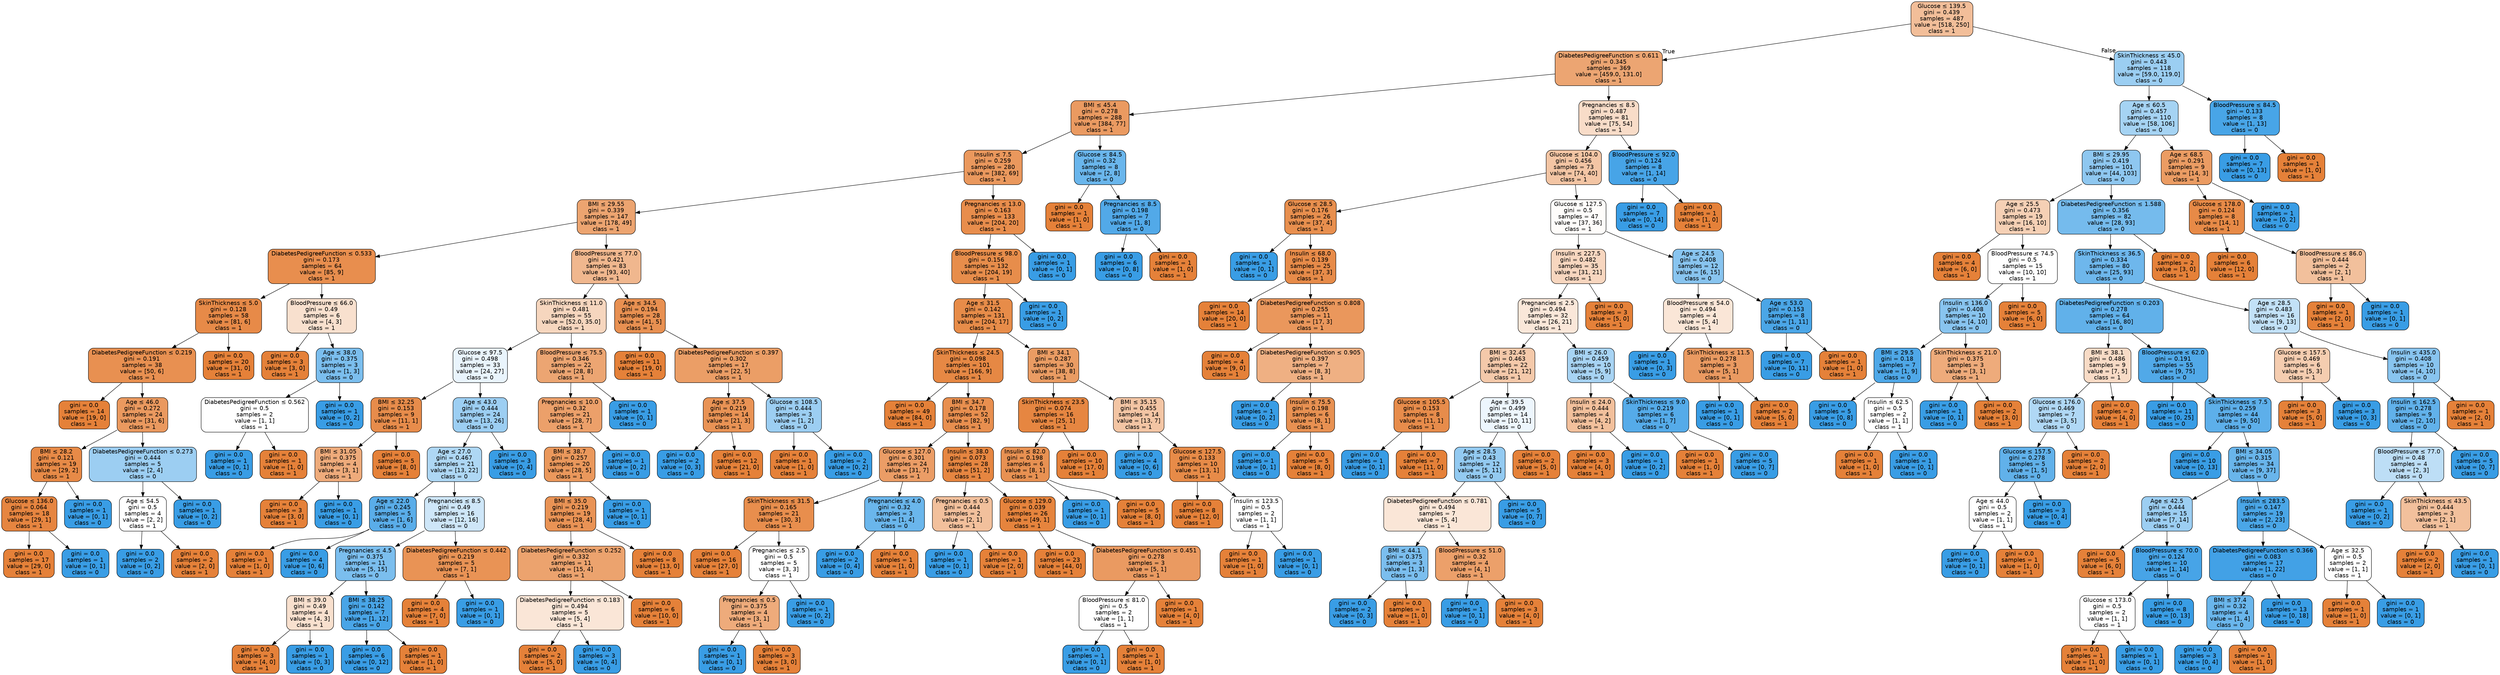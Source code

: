 digraph Tree {
node [shape=box, style="filled, rounded", color="black", fontname="helvetica"] ;
edge [fontname="helvetica"] ;
0 [label=<Glucose &le; 139.5<br/>gini = 0.439<br/>samples = 487<br/>value = [518, 250]<br/>class = 1>, fillcolor="#f2be99"] ;
1 [label=<DiabetesPedigreeFunction &le; 0.611<br/>gini = 0.345<br/>samples = 369<br/>value = [459.0, 131.0]<br/>class = 1>, fillcolor="#eca572"] ;
0 -> 1 [labeldistance=2.5, labelangle=45, headlabel="True"] ;
2 [label=<BMI &le; 45.4<br/>gini = 0.278<br/>samples = 288<br/>value = [384, 77]<br/>class = 1>, fillcolor="#ea9a61"] ;
1 -> 2 ;
3 [label=<Insulin &le; 7.5<br/>gini = 0.259<br/>samples = 280<br/>value = [382, 69]<br/>class = 1>, fillcolor="#ea985d"] ;
2 -> 3 ;
4 [label=<BMI &le; 29.55<br/>gini = 0.339<br/>samples = 147<br/>value = [178, 49]<br/>class = 1>, fillcolor="#eca470"] ;
3 -> 4 ;
5 [label=<DiabetesPedigreeFunction &le; 0.533<br/>gini = 0.173<br/>samples = 64<br/>value = [85, 9]<br/>class = 1>, fillcolor="#e88e4e"] ;
4 -> 5 ;
6 [label=<SkinThickness &le; 5.0<br/>gini = 0.128<br/>samples = 58<br/>value = [81, 6]<br/>class = 1>, fillcolor="#e78a48"] ;
5 -> 6 ;
7 [label=<DiabetesPedigreeFunction &le; 0.219<br/>gini = 0.191<br/>samples = 38<br/>value = [50, 6]<br/>class = 1>, fillcolor="#e89051"] ;
6 -> 7 ;
8 [label=<gini = 0.0<br/>samples = 14<br/>value = [19, 0]<br/>class = 1>, fillcolor="#e58139"] ;
7 -> 8 ;
9 [label=<Age &le; 46.0<br/>gini = 0.272<br/>samples = 24<br/>value = [31, 6]<br/>class = 1>, fillcolor="#ea995f"] ;
7 -> 9 ;
10 [label=<BMI &le; 28.2<br/>gini = 0.121<br/>samples = 19<br/>value = [29, 2]<br/>class = 1>, fillcolor="#e78a47"] ;
9 -> 10 ;
11 [label=<Glucose &le; 136.0<br/>gini = 0.064<br/>samples = 18<br/>value = [29, 1]<br/>class = 1>, fillcolor="#e68540"] ;
10 -> 11 ;
12 [label=<gini = 0.0<br/>samples = 17<br/>value = [29, 0]<br/>class = 1>, fillcolor="#e58139"] ;
11 -> 12 ;
13 [label=<gini = 0.0<br/>samples = 1<br/>value = [0, 1]<br/>class = 0>, fillcolor="#399de5"] ;
11 -> 13 ;
14 [label=<gini = 0.0<br/>samples = 1<br/>value = [0, 1]<br/>class = 0>, fillcolor="#399de5"] ;
10 -> 14 ;
15 [label=<DiabetesPedigreeFunction &le; 0.273<br/>gini = 0.444<br/>samples = 5<br/>value = [2, 4]<br/>class = 0>, fillcolor="#9ccef2"] ;
9 -> 15 ;
16 [label=<Age &le; 54.5<br/>gini = 0.5<br/>samples = 4<br/>value = [2, 2]<br/>class = 1>, fillcolor="#ffffff"] ;
15 -> 16 ;
17 [label=<gini = 0.0<br/>samples = 2<br/>value = [0, 2]<br/>class = 0>, fillcolor="#399de5"] ;
16 -> 17 ;
18 [label=<gini = 0.0<br/>samples = 2<br/>value = [2, 0]<br/>class = 1>, fillcolor="#e58139"] ;
16 -> 18 ;
19 [label=<gini = 0.0<br/>samples = 1<br/>value = [0, 2]<br/>class = 0>, fillcolor="#399de5"] ;
15 -> 19 ;
20 [label=<gini = 0.0<br/>samples = 20<br/>value = [31, 0]<br/>class = 1>, fillcolor="#e58139"] ;
6 -> 20 ;
21 [label=<BloodPressure &le; 66.0<br/>gini = 0.49<br/>samples = 6<br/>value = [4, 3]<br/>class = 1>, fillcolor="#f8e0ce"] ;
5 -> 21 ;
22 [label=<gini = 0.0<br/>samples = 3<br/>value = [3, 0]<br/>class = 1>, fillcolor="#e58139"] ;
21 -> 22 ;
23 [label=<Age &le; 38.0<br/>gini = 0.375<br/>samples = 3<br/>value = [1, 3]<br/>class = 0>, fillcolor="#7bbeee"] ;
21 -> 23 ;
24 [label=<DiabetesPedigreeFunction &le; 0.562<br/>gini = 0.5<br/>samples = 2<br/>value = [1, 1]<br/>class = 1>, fillcolor="#ffffff"] ;
23 -> 24 ;
25 [label=<gini = 0.0<br/>samples = 1<br/>value = [0, 1]<br/>class = 0>, fillcolor="#399de5"] ;
24 -> 25 ;
26 [label=<gini = 0.0<br/>samples = 1<br/>value = [1, 0]<br/>class = 1>, fillcolor="#e58139"] ;
24 -> 26 ;
27 [label=<gini = 0.0<br/>samples = 1<br/>value = [0, 2]<br/>class = 0>, fillcolor="#399de5"] ;
23 -> 27 ;
28 [label=<BloodPressure &le; 77.0<br/>gini = 0.421<br/>samples = 83<br/>value = [93, 40]<br/>class = 1>, fillcolor="#f0b78e"] ;
4 -> 28 ;
29 [label=<SkinThickness &le; 11.0<br/>gini = 0.481<br/>samples = 55<br/>value = [52.0, 35.0]<br/>class = 1>, fillcolor="#f6d6be"] ;
28 -> 29 ;
30 [label=<Glucose &le; 97.5<br/>gini = 0.498<br/>samples = 33<br/>value = [24, 27]<br/>class = 0>, fillcolor="#e9f4fc"] ;
29 -> 30 ;
31 [label=<BMI &le; 32.25<br/>gini = 0.153<br/>samples = 9<br/>value = [11, 1]<br/>class = 1>, fillcolor="#e78c4b"] ;
30 -> 31 ;
32 [label=<BMI &le; 31.05<br/>gini = 0.375<br/>samples = 4<br/>value = [3, 1]<br/>class = 1>, fillcolor="#eeab7b"] ;
31 -> 32 ;
33 [label=<gini = 0.0<br/>samples = 3<br/>value = [3, 0]<br/>class = 1>, fillcolor="#e58139"] ;
32 -> 33 ;
34 [label=<gini = 0.0<br/>samples = 1<br/>value = [0, 1]<br/>class = 0>, fillcolor="#399de5"] ;
32 -> 34 ;
35 [label=<gini = 0.0<br/>samples = 5<br/>value = [8, 0]<br/>class = 1>, fillcolor="#e58139"] ;
31 -> 35 ;
36 [label=<Age &le; 43.0<br/>gini = 0.444<br/>samples = 24<br/>value = [13, 26]<br/>class = 0>, fillcolor="#9ccef2"] ;
30 -> 36 ;
37 [label=<Age &le; 27.0<br/>gini = 0.467<br/>samples = 21<br/>value = [13, 22]<br/>class = 0>, fillcolor="#aed7f4"] ;
36 -> 37 ;
38 [label=<Age &le; 22.0<br/>gini = 0.245<br/>samples = 5<br/>value = [1, 6]<br/>class = 0>, fillcolor="#5aade9"] ;
37 -> 38 ;
39 [label=<gini = 0.0<br/>samples = 1<br/>value = [1, 0]<br/>class = 1>, fillcolor="#e58139"] ;
38 -> 39 ;
40 [label=<gini = 0.0<br/>samples = 4<br/>value = [0, 6]<br/>class = 0>, fillcolor="#399de5"] ;
38 -> 40 ;
41 [label=<Pregnancies &le; 8.5<br/>gini = 0.49<br/>samples = 16<br/>value = [12, 16]<br/>class = 0>, fillcolor="#cee6f8"] ;
37 -> 41 ;
42 [label=<Pregnancies &le; 4.5<br/>gini = 0.375<br/>samples = 11<br/>value = [5, 15]<br/>class = 0>, fillcolor="#7bbeee"] ;
41 -> 42 ;
43 [label=<BMI &le; 39.0<br/>gini = 0.49<br/>samples = 4<br/>value = [4, 3]<br/>class = 1>, fillcolor="#f8e0ce"] ;
42 -> 43 ;
44 [label=<gini = 0.0<br/>samples = 3<br/>value = [4, 0]<br/>class = 1>, fillcolor="#e58139"] ;
43 -> 44 ;
45 [label=<gini = 0.0<br/>samples = 1<br/>value = [0, 3]<br/>class = 0>, fillcolor="#399de5"] ;
43 -> 45 ;
46 [label=<BMI &le; 38.25<br/>gini = 0.142<br/>samples = 7<br/>value = [1, 12]<br/>class = 0>, fillcolor="#49a5e7"] ;
42 -> 46 ;
47 [label=<gini = 0.0<br/>samples = 6<br/>value = [0, 12]<br/>class = 0>, fillcolor="#399de5"] ;
46 -> 47 ;
48 [label=<gini = 0.0<br/>samples = 1<br/>value = [1, 0]<br/>class = 1>, fillcolor="#e58139"] ;
46 -> 48 ;
49 [label=<DiabetesPedigreeFunction &le; 0.442<br/>gini = 0.219<br/>samples = 5<br/>value = [7, 1]<br/>class = 1>, fillcolor="#e99355"] ;
41 -> 49 ;
50 [label=<gini = 0.0<br/>samples = 4<br/>value = [7, 0]<br/>class = 1>, fillcolor="#e58139"] ;
49 -> 50 ;
51 [label=<gini = 0.0<br/>samples = 1<br/>value = [0, 1]<br/>class = 0>, fillcolor="#399de5"] ;
49 -> 51 ;
52 [label=<gini = 0.0<br/>samples = 3<br/>value = [0, 4]<br/>class = 0>, fillcolor="#399de5"] ;
36 -> 52 ;
53 [label=<BloodPressure &le; 75.5<br/>gini = 0.346<br/>samples = 22<br/>value = [28, 8]<br/>class = 1>, fillcolor="#eca572"] ;
29 -> 53 ;
54 [label=<Pregnancies &le; 10.0<br/>gini = 0.32<br/>samples = 21<br/>value = [28, 7]<br/>class = 1>, fillcolor="#eca06a"] ;
53 -> 54 ;
55 [label=<BMI &le; 38.7<br/>gini = 0.257<br/>samples = 20<br/>value = [28, 5]<br/>class = 1>, fillcolor="#ea985c"] ;
54 -> 55 ;
56 [label=<BMI &le; 35.0<br/>gini = 0.219<br/>samples = 19<br/>value = [28, 4]<br/>class = 1>, fillcolor="#e99355"] ;
55 -> 56 ;
57 [label=<DiabetesPedigreeFunction &le; 0.252<br/>gini = 0.332<br/>samples = 11<br/>value = [15, 4]<br/>class = 1>, fillcolor="#eca36e"] ;
56 -> 57 ;
58 [label=<DiabetesPedigreeFunction &le; 0.183<br/>gini = 0.494<br/>samples = 5<br/>value = [5, 4]<br/>class = 1>, fillcolor="#fae6d7"] ;
57 -> 58 ;
59 [label=<gini = 0.0<br/>samples = 2<br/>value = [5, 0]<br/>class = 1>, fillcolor="#e58139"] ;
58 -> 59 ;
60 [label=<gini = 0.0<br/>samples = 3<br/>value = [0, 4]<br/>class = 0>, fillcolor="#399de5"] ;
58 -> 60 ;
61 [label=<gini = 0.0<br/>samples = 6<br/>value = [10, 0]<br/>class = 1>, fillcolor="#e58139"] ;
57 -> 61 ;
62 [label=<gini = 0.0<br/>samples = 8<br/>value = [13, 0]<br/>class = 1>, fillcolor="#e58139"] ;
56 -> 62 ;
63 [label=<gini = 0.0<br/>samples = 1<br/>value = [0, 1]<br/>class = 0>, fillcolor="#399de5"] ;
55 -> 63 ;
64 [label=<gini = 0.0<br/>samples = 1<br/>value = [0, 2]<br/>class = 0>, fillcolor="#399de5"] ;
54 -> 64 ;
65 [label=<gini = 0.0<br/>samples = 1<br/>value = [0, 1]<br/>class = 0>, fillcolor="#399de5"] ;
53 -> 65 ;
66 [label=<Age &le; 34.5<br/>gini = 0.194<br/>samples = 28<br/>value = [41, 5]<br/>class = 1>, fillcolor="#e89051"] ;
28 -> 66 ;
67 [label=<gini = 0.0<br/>samples = 11<br/>value = [19, 0]<br/>class = 1>, fillcolor="#e58139"] ;
66 -> 67 ;
68 [label=<DiabetesPedigreeFunction &le; 0.397<br/>gini = 0.302<br/>samples = 17<br/>value = [22, 5]<br/>class = 1>, fillcolor="#eb9e66"] ;
66 -> 68 ;
69 [label=<Age &le; 37.5<br/>gini = 0.219<br/>samples = 14<br/>value = [21, 3]<br/>class = 1>, fillcolor="#e99355"] ;
68 -> 69 ;
70 [label=<gini = 0.0<br/>samples = 2<br/>value = [0, 3]<br/>class = 0>, fillcolor="#399de5"] ;
69 -> 70 ;
71 [label=<gini = 0.0<br/>samples = 12<br/>value = [21, 0]<br/>class = 1>, fillcolor="#e58139"] ;
69 -> 71 ;
72 [label=<Glucose &le; 108.5<br/>gini = 0.444<br/>samples = 3<br/>value = [1, 2]<br/>class = 0>, fillcolor="#9ccef2"] ;
68 -> 72 ;
73 [label=<gini = 0.0<br/>samples = 1<br/>value = [1, 0]<br/>class = 1>, fillcolor="#e58139"] ;
72 -> 73 ;
74 [label=<gini = 0.0<br/>samples = 2<br/>value = [0, 2]<br/>class = 0>, fillcolor="#399de5"] ;
72 -> 74 ;
75 [label=<Pregnancies &le; 13.0<br/>gini = 0.163<br/>samples = 133<br/>value = [204, 20]<br/>class = 1>, fillcolor="#e88d4c"] ;
3 -> 75 ;
76 [label=<BloodPressure &le; 98.0<br/>gini = 0.156<br/>samples = 132<br/>value = [204, 19]<br/>class = 1>, fillcolor="#e78d4b"] ;
75 -> 76 ;
77 [label=<Age &le; 31.5<br/>gini = 0.142<br/>samples = 131<br/>value = [204, 17]<br/>class = 1>, fillcolor="#e78c49"] ;
76 -> 77 ;
78 [label=<SkinThickness &le; 24.5<br/>gini = 0.098<br/>samples = 101<br/>value = [166, 9]<br/>class = 1>, fillcolor="#e68844"] ;
77 -> 78 ;
79 [label=<gini = 0.0<br/>samples = 49<br/>value = [84, 0]<br/>class = 1>, fillcolor="#e58139"] ;
78 -> 79 ;
80 [label=<BMI &le; 34.7<br/>gini = 0.178<br/>samples = 52<br/>value = [82, 9]<br/>class = 1>, fillcolor="#e88f4f"] ;
78 -> 80 ;
81 [label=<Glucose &le; 127.0<br/>gini = 0.301<br/>samples = 24<br/>value = [31, 7]<br/>class = 1>, fillcolor="#eb9d66"] ;
80 -> 81 ;
82 [label=<SkinThickness &le; 31.5<br/>gini = 0.165<br/>samples = 21<br/>value = [30, 3]<br/>class = 1>, fillcolor="#e88e4d"] ;
81 -> 82 ;
83 [label=<gini = 0.0<br/>samples = 16<br/>value = [27, 0]<br/>class = 1>, fillcolor="#e58139"] ;
82 -> 83 ;
84 [label=<Pregnancies &le; 2.5<br/>gini = 0.5<br/>samples = 5<br/>value = [3, 3]<br/>class = 1>, fillcolor="#ffffff"] ;
82 -> 84 ;
85 [label=<Pregnancies &le; 0.5<br/>gini = 0.375<br/>samples = 4<br/>value = [3, 1]<br/>class = 1>, fillcolor="#eeab7b"] ;
84 -> 85 ;
86 [label=<gini = 0.0<br/>samples = 1<br/>value = [0, 1]<br/>class = 0>, fillcolor="#399de5"] ;
85 -> 86 ;
87 [label=<gini = 0.0<br/>samples = 3<br/>value = [3, 0]<br/>class = 1>, fillcolor="#e58139"] ;
85 -> 87 ;
88 [label=<gini = 0.0<br/>samples = 1<br/>value = [0, 2]<br/>class = 0>, fillcolor="#399de5"] ;
84 -> 88 ;
89 [label=<Pregnancies &le; 4.0<br/>gini = 0.32<br/>samples = 3<br/>value = [1, 4]<br/>class = 0>, fillcolor="#6ab6ec"] ;
81 -> 89 ;
90 [label=<gini = 0.0<br/>samples = 2<br/>value = [0, 4]<br/>class = 0>, fillcolor="#399de5"] ;
89 -> 90 ;
91 [label=<gini = 0.0<br/>samples = 1<br/>value = [1, 0]<br/>class = 1>, fillcolor="#e58139"] ;
89 -> 91 ;
92 [label=<Insulin &le; 38.0<br/>gini = 0.073<br/>samples = 28<br/>value = [51, 2]<br/>class = 1>, fillcolor="#e68641"] ;
80 -> 92 ;
93 [label=<Pregnancies &le; 0.5<br/>gini = 0.444<br/>samples = 2<br/>value = [2, 1]<br/>class = 1>, fillcolor="#f2c09c"] ;
92 -> 93 ;
94 [label=<gini = 0.0<br/>samples = 1<br/>value = [0, 1]<br/>class = 0>, fillcolor="#399de5"] ;
93 -> 94 ;
95 [label=<gini = 0.0<br/>samples = 1<br/>value = [2, 0]<br/>class = 1>, fillcolor="#e58139"] ;
93 -> 95 ;
96 [label=<Glucose &le; 129.0<br/>gini = 0.039<br/>samples = 26<br/>value = [49, 1]<br/>class = 1>, fillcolor="#e6843d"] ;
92 -> 96 ;
97 [label=<gini = 0.0<br/>samples = 23<br/>value = [44, 0]<br/>class = 1>, fillcolor="#e58139"] ;
96 -> 97 ;
98 [label=<DiabetesPedigreeFunction &le; 0.451<br/>gini = 0.278<br/>samples = 3<br/>value = [5, 1]<br/>class = 1>, fillcolor="#ea9a61"] ;
96 -> 98 ;
99 [label=<BloodPressure &le; 81.0<br/>gini = 0.5<br/>samples = 2<br/>value = [1, 1]<br/>class = 1>, fillcolor="#ffffff"] ;
98 -> 99 ;
100 [label=<gini = 0.0<br/>samples = 1<br/>value = [0, 1]<br/>class = 0>, fillcolor="#399de5"] ;
99 -> 100 ;
101 [label=<gini = 0.0<br/>samples = 1<br/>value = [1, 0]<br/>class = 1>, fillcolor="#e58139"] ;
99 -> 101 ;
102 [label=<gini = 0.0<br/>samples = 1<br/>value = [4, 0]<br/>class = 1>, fillcolor="#e58139"] ;
98 -> 102 ;
103 [label=<BMI &le; 34.1<br/>gini = 0.287<br/>samples = 30<br/>value = [38, 8]<br/>class = 1>, fillcolor="#ea9c63"] ;
77 -> 103 ;
104 [label=<SkinThickness &le; 23.5<br/>gini = 0.074<br/>samples = 16<br/>value = [25, 1]<br/>class = 1>, fillcolor="#e68641"] ;
103 -> 104 ;
105 [label=<Insulin &le; 82.0<br/>gini = 0.198<br/>samples = 6<br/>value = [8, 1]<br/>class = 1>, fillcolor="#e89152"] ;
104 -> 105 ;
106 [label=<gini = 0.0<br/>samples = 1<br/>value = [0, 1]<br/>class = 0>, fillcolor="#399de5"] ;
105 -> 106 ;
107 [label=<gini = 0.0<br/>samples = 5<br/>value = [8, 0]<br/>class = 1>, fillcolor="#e58139"] ;
105 -> 107 ;
108 [label=<gini = 0.0<br/>samples = 10<br/>value = [17, 0]<br/>class = 1>, fillcolor="#e58139"] ;
104 -> 108 ;
109 [label=<BMI &le; 35.15<br/>gini = 0.455<br/>samples = 14<br/>value = [13, 7]<br/>class = 1>, fillcolor="#f3c5a4"] ;
103 -> 109 ;
110 [label=<gini = 0.0<br/>samples = 4<br/>value = [0, 6]<br/>class = 0>, fillcolor="#399de5"] ;
109 -> 110 ;
111 [label=<Glucose &le; 127.5<br/>gini = 0.133<br/>samples = 10<br/>value = [13, 1]<br/>class = 1>, fillcolor="#e78b48"] ;
109 -> 111 ;
112 [label=<gini = 0.0<br/>samples = 8<br/>value = [12, 0]<br/>class = 1>, fillcolor="#e58139"] ;
111 -> 112 ;
113 [label=<Insulin &le; 123.5<br/>gini = 0.5<br/>samples = 2<br/>value = [1, 1]<br/>class = 1>, fillcolor="#ffffff"] ;
111 -> 113 ;
114 [label=<gini = 0.0<br/>samples = 1<br/>value = [1, 0]<br/>class = 1>, fillcolor="#e58139"] ;
113 -> 114 ;
115 [label=<gini = 0.0<br/>samples = 1<br/>value = [0, 1]<br/>class = 0>, fillcolor="#399de5"] ;
113 -> 115 ;
116 [label=<gini = 0.0<br/>samples = 1<br/>value = [0, 2]<br/>class = 0>, fillcolor="#399de5"] ;
76 -> 116 ;
117 [label=<gini = 0.0<br/>samples = 1<br/>value = [0, 1]<br/>class = 0>, fillcolor="#399de5"] ;
75 -> 117 ;
118 [label=<Glucose &le; 84.5<br/>gini = 0.32<br/>samples = 8<br/>value = [2, 8]<br/>class = 0>, fillcolor="#6ab6ec"] ;
2 -> 118 ;
119 [label=<gini = 0.0<br/>samples = 1<br/>value = [1, 0]<br/>class = 1>, fillcolor="#e58139"] ;
118 -> 119 ;
120 [label=<Pregnancies &le; 8.5<br/>gini = 0.198<br/>samples = 7<br/>value = [1, 8]<br/>class = 0>, fillcolor="#52a9e8"] ;
118 -> 120 ;
121 [label=<gini = 0.0<br/>samples = 6<br/>value = [0, 8]<br/>class = 0>, fillcolor="#399de5"] ;
120 -> 121 ;
122 [label=<gini = 0.0<br/>samples = 1<br/>value = [1, 0]<br/>class = 1>, fillcolor="#e58139"] ;
120 -> 122 ;
123 [label=<Pregnancies &le; 8.5<br/>gini = 0.487<br/>samples = 81<br/>value = [75, 54]<br/>class = 1>, fillcolor="#f8dcc8"] ;
1 -> 123 ;
124 [label=<Glucose &le; 104.0<br/>gini = 0.456<br/>samples = 73<br/>value = [74, 40]<br/>class = 1>, fillcolor="#f3c5a4"] ;
123 -> 124 ;
125 [label=<Glucose &le; 28.5<br/>gini = 0.176<br/>samples = 26<br/>value = [37, 4]<br/>class = 1>, fillcolor="#e88f4e"] ;
124 -> 125 ;
126 [label=<gini = 0.0<br/>samples = 1<br/>value = [0, 1]<br/>class = 0>, fillcolor="#399de5"] ;
125 -> 126 ;
127 [label=<Insulin &le; 68.0<br/>gini = 0.139<br/>samples = 25<br/>value = [37, 3]<br/>class = 1>, fillcolor="#e78b49"] ;
125 -> 127 ;
128 [label=<gini = 0.0<br/>samples = 14<br/>value = [20, 0]<br/>class = 1>, fillcolor="#e58139"] ;
127 -> 128 ;
129 [label=<DiabetesPedigreeFunction &le; 0.808<br/>gini = 0.255<br/>samples = 11<br/>value = [17, 3]<br/>class = 1>, fillcolor="#ea975c"] ;
127 -> 129 ;
130 [label=<gini = 0.0<br/>samples = 4<br/>value = [9, 0]<br/>class = 1>, fillcolor="#e58139"] ;
129 -> 130 ;
131 [label=<DiabetesPedigreeFunction &le; 0.905<br/>gini = 0.397<br/>samples = 7<br/>value = [8, 3]<br/>class = 1>, fillcolor="#efb083"] ;
129 -> 131 ;
132 [label=<gini = 0.0<br/>samples = 1<br/>value = [0, 2]<br/>class = 0>, fillcolor="#399de5"] ;
131 -> 132 ;
133 [label=<Insulin &le; 75.5<br/>gini = 0.198<br/>samples = 6<br/>value = [8, 1]<br/>class = 1>, fillcolor="#e89152"] ;
131 -> 133 ;
134 [label=<gini = 0.0<br/>samples = 1<br/>value = [0, 1]<br/>class = 0>, fillcolor="#399de5"] ;
133 -> 134 ;
135 [label=<gini = 0.0<br/>samples = 5<br/>value = [8, 0]<br/>class = 1>, fillcolor="#e58139"] ;
133 -> 135 ;
136 [label=<Glucose &le; 127.5<br/>gini = 0.5<br/>samples = 47<br/>value = [37, 36]<br/>class = 1>, fillcolor="#fefcfa"] ;
124 -> 136 ;
137 [label=<Insulin &le; 227.5<br/>gini = 0.482<br/>samples = 35<br/>value = [31, 21]<br/>class = 1>, fillcolor="#f7d6bf"] ;
136 -> 137 ;
138 [label=<Pregnancies &le; 2.5<br/>gini = 0.494<br/>samples = 32<br/>value = [26, 21]<br/>class = 1>, fillcolor="#fae7d9"] ;
137 -> 138 ;
139 [label=<BMI &le; 32.45<br/>gini = 0.463<br/>samples = 22<br/>value = [21, 12]<br/>class = 1>, fillcolor="#f4c9aa"] ;
138 -> 139 ;
140 [label=<Glucose &le; 105.5<br/>gini = 0.153<br/>samples = 8<br/>value = [11, 1]<br/>class = 1>, fillcolor="#e78c4b"] ;
139 -> 140 ;
141 [label=<gini = 0.0<br/>samples = 1<br/>value = [0, 1]<br/>class = 0>, fillcolor="#399de5"] ;
140 -> 141 ;
142 [label=<gini = 0.0<br/>samples = 7<br/>value = [11, 0]<br/>class = 1>, fillcolor="#e58139"] ;
140 -> 142 ;
143 [label=<Age &le; 39.5<br/>gini = 0.499<br/>samples = 14<br/>value = [10, 11]<br/>class = 0>, fillcolor="#edf6fd"] ;
139 -> 143 ;
144 [label=<Age &le; 28.5<br/>gini = 0.43<br/>samples = 12<br/>value = [5, 11]<br/>class = 0>, fillcolor="#93caf1"] ;
143 -> 144 ;
145 [label=<DiabetesPedigreeFunction &le; 0.781<br/>gini = 0.494<br/>samples = 7<br/>value = [5, 4]<br/>class = 1>, fillcolor="#fae6d7"] ;
144 -> 145 ;
146 [label=<BMI &le; 44.1<br/>gini = 0.375<br/>samples = 3<br/>value = [1, 3]<br/>class = 0>, fillcolor="#7bbeee"] ;
145 -> 146 ;
147 [label=<gini = 0.0<br/>samples = 2<br/>value = [0, 3]<br/>class = 0>, fillcolor="#399de5"] ;
146 -> 147 ;
148 [label=<gini = 0.0<br/>samples = 1<br/>value = [1, 0]<br/>class = 1>, fillcolor="#e58139"] ;
146 -> 148 ;
149 [label=<BloodPressure &le; 51.0<br/>gini = 0.32<br/>samples = 4<br/>value = [4, 1]<br/>class = 1>, fillcolor="#eca06a"] ;
145 -> 149 ;
150 [label=<gini = 0.0<br/>samples = 1<br/>value = [0, 1]<br/>class = 0>, fillcolor="#399de5"] ;
149 -> 150 ;
151 [label=<gini = 0.0<br/>samples = 3<br/>value = [4, 0]<br/>class = 1>, fillcolor="#e58139"] ;
149 -> 151 ;
152 [label=<gini = 0.0<br/>samples = 5<br/>value = [0, 7]<br/>class = 0>, fillcolor="#399de5"] ;
144 -> 152 ;
153 [label=<gini = 0.0<br/>samples = 2<br/>value = [5, 0]<br/>class = 1>, fillcolor="#e58139"] ;
143 -> 153 ;
154 [label=<BMI &le; 26.0<br/>gini = 0.459<br/>samples = 10<br/>value = [5, 9]<br/>class = 0>, fillcolor="#a7d3f3"] ;
138 -> 154 ;
155 [label=<Insulin &le; 24.0<br/>gini = 0.444<br/>samples = 4<br/>value = [4, 2]<br/>class = 1>, fillcolor="#f2c09c"] ;
154 -> 155 ;
156 [label=<gini = 0.0<br/>samples = 3<br/>value = [4, 0]<br/>class = 1>, fillcolor="#e58139"] ;
155 -> 156 ;
157 [label=<gini = 0.0<br/>samples = 1<br/>value = [0, 2]<br/>class = 0>, fillcolor="#399de5"] ;
155 -> 157 ;
158 [label=<SkinThickness &le; 9.0<br/>gini = 0.219<br/>samples = 6<br/>value = [1, 7]<br/>class = 0>, fillcolor="#55abe9"] ;
154 -> 158 ;
159 [label=<gini = 0.0<br/>samples = 1<br/>value = [1, 0]<br/>class = 1>, fillcolor="#e58139"] ;
158 -> 159 ;
160 [label=<gini = 0.0<br/>samples = 5<br/>value = [0, 7]<br/>class = 0>, fillcolor="#399de5"] ;
158 -> 160 ;
161 [label=<gini = 0.0<br/>samples = 3<br/>value = [5, 0]<br/>class = 1>, fillcolor="#e58139"] ;
137 -> 161 ;
162 [label=<Age &le; 24.5<br/>gini = 0.408<br/>samples = 12<br/>value = [6, 15]<br/>class = 0>, fillcolor="#88c4ef"] ;
136 -> 162 ;
163 [label=<BloodPressure &le; 54.0<br/>gini = 0.494<br/>samples = 4<br/>value = [5, 4]<br/>class = 1>, fillcolor="#fae6d7"] ;
162 -> 163 ;
164 [label=<gini = 0.0<br/>samples = 1<br/>value = [0, 3]<br/>class = 0>, fillcolor="#399de5"] ;
163 -> 164 ;
165 [label=<SkinThickness &le; 11.5<br/>gini = 0.278<br/>samples = 3<br/>value = [5, 1]<br/>class = 1>, fillcolor="#ea9a61"] ;
163 -> 165 ;
166 [label=<gini = 0.0<br/>samples = 1<br/>value = [0, 1]<br/>class = 0>, fillcolor="#399de5"] ;
165 -> 166 ;
167 [label=<gini = 0.0<br/>samples = 2<br/>value = [5, 0]<br/>class = 1>, fillcolor="#e58139"] ;
165 -> 167 ;
168 [label=<Age &le; 53.0<br/>gini = 0.153<br/>samples = 8<br/>value = [1, 11]<br/>class = 0>, fillcolor="#4ba6e7"] ;
162 -> 168 ;
169 [label=<gini = 0.0<br/>samples = 7<br/>value = [0, 11]<br/>class = 0>, fillcolor="#399de5"] ;
168 -> 169 ;
170 [label=<gini = 0.0<br/>samples = 1<br/>value = [1, 0]<br/>class = 1>, fillcolor="#e58139"] ;
168 -> 170 ;
171 [label=<BloodPressure &le; 92.0<br/>gini = 0.124<br/>samples = 8<br/>value = [1, 14]<br/>class = 0>, fillcolor="#47a4e7"] ;
123 -> 171 ;
172 [label=<gini = 0.0<br/>samples = 7<br/>value = [0, 14]<br/>class = 0>, fillcolor="#399de5"] ;
171 -> 172 ;
173 [label=<gini = 0.0<br/>samples = 1<br/>value = [1, 0]<br/>class = 1>, fillcolor="#e58139"] ;
171 -> 173 ;
174 [label=<SkinThickness &le; 45.0<br/>gini = 0.443<br/>samples = 118<br/>value = [59.0, 119.0]<br/>class = 0>, fillcolor="#9bcef2"] ;
0 -> 174 [labeldistance=2.5, labelangle=-45, headlabel="False"] ;
175 [label=<Age &le; 60.5<br/>gini = 0.457<br/>samples = 110<br/>value = [58, 106]<br/>class = 0>, fillcolor="#a5d3f3"] ;
174 -> 175 ;
176 [label=<BMI &le; 29.95<br/>gini = 0.419<br/>samples = 101<br/>value = [44, 103]<br/>class = 0>, fillcolor="#8ec7f0"] ;
175 -> 176 ;
177 [label=<Age &le; 25.5<br/>gini = 0.473<br/>samples = 19<br/>value = [16, 10]<br/>class = 1>, fillcolor="#f5d0b5"] ;
176 -> 177 ;
178 [label=<gini = 0.0<br/>samples = 4<br/>value = [6, 0]<br/>class = 1>, fillcolor="#e58139"] ;
177 -> 178 ;
179 [label=<BloodPressure &le; 74.5<br/>gini = 0.5<br/>samples = 15<br/>value = [10, 10]<br/>class = 1>, fillcolor="#ffffff"] ;
177 -> 179 ;
180 [label=<Insulin &le; 136.0<br/>gini = 0.408<br/>samples = 10<br/>value = [4, 10]<br/>class = 0>, fillcolor="#88c4ef"] ;
179 -> 180 ;
181 [label=<BMI &le; 29.5<br/>gini = 0.18<br/>samples = 7<br/>value = [1, 9]<br/>class = 0>, fillcolor="#4fa8e8"] ;
180 -> 181 ;
182 [label=<gini = 0.0<br/>samples = 5<br/>value = [0, 8]<br/>class = 0>, fillcolor="#399de5"] ;
181 -> 182 ;
183 [label=<Insulin &le; 62.5<br/>gini = 0.5<br/>samples = 2<br/>value = [1, 1]<br/>class = 1>, fillcolor="#ffffff"] ;
181 -> 183 ;
184 [label=<gini = 0.0<br/>samples = 1<br/>value = [1, 0]<br/>class = 1>, fillcolor="#e58139"] ;
183 -> 184 ;
185 [label=<gini = 0.0<br/>samples = 1<br/>value = [0, 1]<br/>class = 0>, fillcolor="#399de5"] ;
183 -> 185 ;
186 [label=<SkinThickness &le; 21.0<br/>gini = 0.375<br/>samples = 3<br/>value = [3, 1]<br/>class = 1>, fillcolor="#eeab7b"] ;
180 -> 186 ;
187 [label=<gini = 0.0<br/>samples = 1<br/>value = [0, 1]<br/>class = 0>, fillcolor="#399de5"] ;
186 -> 187 ;
188 [label=<gini = 0.0<br/>samples = 2<br/>value = [3, 0]<br/>class = 1>, fillcolor="#e58139"] ;
186 -> 188 ;
189 [label=<gini = 0.0<br/>samples = 5<br/>value = [6, 0]<br/>class = 1>, fillcolor="#e58139"] ;
179 -> 189 ;
190 [label=<DiabetesPedigreeFunction &le; 1.588<br/>gini = 0.356<br/>samples = 82<br/>value = [28, 93]<br/>class = 0>, fillcolor="#75bbed"] ;
176 -> 190 ;
191 [label=<SkinThickness &le; 36.5<br/>gini = 0.334<br/>samples = 80<br/>value = [25, 93]<br/>class = 0>, fillcolor="#6eb7ec"] ;
190 -> 191 ;
192 [label=<DiabetesPedigreeFunction &le; 0.203<br/>gini = 0.278<br/>samples = 64<br/>value = [16, 80]<br/>class = 0>, fillcolor="#61b1ea"] ;
191 -> 192 ;
193 [label=<BMI &le; 38.1<br/>gini = 0.486<br/>samples = 9<br/>value = [7, 5]<br/>class = 1>, fillcolor="#f8dbc6"] ;
192 -> 193 ;
194 [label=<Glucose &le; 176.0<br/>gini = 0.469<br/>samples = 7<br/>value = [3, 5]<br/>class = 0>, fillcolor="#b0d8f5"] ;
193 -> 194 ;
195 [label=<Glucose &le; 157.5<br/>gini = 0.278<br/>samples = 5<br/>value = [1, 5]<br/>class = 0>, fillcolor="#61b1ea"] ;
194 -> 195 ;
196 [label=<Age &le; 44.0<br/>gini = 0.5<br/>samples = 2<br/>value = [1, 1]<br/>class = 1>, fillcolor="#ffffff"] ;
195 -> 196 ;
197 [label=<gini = 0.0<br/>samples = 1<br/>value = [0, 1]<br/>class = 0>, fillcolor="#399de5"] ;
196 -> 197 ;
198 [label=<gini = 0.0<br/>samples = 1<br/>value = [1, 0]<br/>class = 1>, fillcolor="#e58139"] ;
196 -> 198 ;
199 [label=<gini = 0.0<br/>samples = 3<br/>value = [0, 4]<br/>class = 0>, fillcolor="#399de5"] ;
195 -> 199 ;
200 [label=<gini = 0.0<br/>samples = 2<br/>value = [2, 0]<br/>class = 1>, fillcolor="#e58139"] ;
194 -> 200 ;
201 [label=<gini = 0.0<br/>samples = 2<br/>value = [4, 0]<br/>class = 1>, fillcolor="#e58139"] ;
193 -> 201 ;
202 [label=<BloodPressure &le; 62.0<br/>gini = 0.191<br/>samples = 55<br/>value = [9, 75]<br/>class = 0>, fillcolor="#51a9e8"] ;
192 -> 202 ;
203 [label=<gini = 0.0<br/>samples = 11<br/>value = [0, 25]<br/>class = 0>, fillcolor="#399de5"] ;
202 -> 203 ;
204 [label=<SkinThickness &le; 7.5<br/>gini = 0.259<br/>samples = 44<br/>value = [9, 50]<br/>class = 0>, fillcolor="#5dafea"] ;
202 -> 204 ;
205 [label=<gini = 0.0<br/>samples = 10<br/>value = [0, 13]<br/>class = 0>, fillcolor="#399de5"] ;
204 -> 205 ;
206 [label=<BMI &le; 34.05<br/>gini = 0.315<br/>samples = 34<br/>value = [9, 37]<br/>class = 0>, fillcolor="#69b5eb"] ;
204 -> 206 ;
207 [label=<Age &le; 42.5<br/>gini = 0.444<br/>samples = 15<br/>value = [7, 14]<br/>class = 0>, fillcolor="#9ccef2"] ;
206 -> 207 ;
208 [label=<gini = 0.0<br/>samples = 5<br/>value = [6, 0]<br/>class = 1>, fillcolor="#e58139"] ;
207 -> 208 ;
209 [label=<BloodPressure &le; 70.0<br/>gini = 0.124<br/>samples = 10<br/>value = [1, 14]<br/>class = 0>, fillcolor="#47a4e7"] ;
207 -> 209 ;
210 [label=<Glucose &le; 173.0<br/>gini = 0.5<br/>samples = 2<br/>value = [1, 1]<br/>class = 1>, fillcolor="#ffffff"] ;
209 -> 210 ;
211 [label=<gini = 0.0<br/>samples = 1<br/>value = [1, 0]<br/>class = 1>, fillcolor="#e58139"] ;
210 -> 211 ;
212 [label=<gini = 0.0<br/>samples = 1<br/>value = [0, 1]<br/>class = 0>, fillcolor="#399de5"] ;
210 -> 212 ;
213 [label=<gini = 0.0<br/>samples = 8<br/>value = [0, 13]<br/>class = 0>, fillcolor="#399de5"] ;
209 -> 213 ;
214 [label=<Insulin &le; 283.5<br/>gini = 0.147<br/>samples = 19<br/>value = [2, 23]<br/>class = 0>, fillcolor="#4aa6e7"] ;
206 -> 214 ;
215 [label=<DiabetesPedigreeFunction &le; 0.366<br/>gini = 0.083<br/>samples = 17<br/>value = [1, 22]<br/>class = 0>, fillcolor="#42a1e6"] ;
214 -> 215 ;
216 [label=<BMI &le; 37.4<br/>gini = 0.32<br/>samples = 4<br/>value = [1, 4]<br/>class = 0>, fillcolor="#6ab6ec"] ;
215 -> 216 ;
217 [label=<gini = 0.0<br/>samples = 3<br/>value = [0, 4]<br/>class = 0>, fillcolor="#399de5"] ;
216 -> 217 ;
218 [label=<gini = 0.0<br/>samples = 1<br/>value = [1, 0]<br/>class = 1>, fillcolor="#e58139"] ;
216 -> 218 ;
219 [label=<gini = 0.0<br/>samples = 13<br/>value = [0, 18]<br/>class = 0>, fillcolor="#399de5"] ;
215 -> 219 ;
220 [label=<Age &le; 32.5<br/>gini = 0.5<br/>samples = 2<br/>value = [1, 1]<br/>class = 1>, fillcolor="#ffffff"] ;
214 -> 220 ;
221 [label=<gini = 0.0<br/>samples = 1<br/>value = [1, 0]<br/>class = 1>, fillcolor="#e58139"] ;
220 -> 221 ;
222 [label=<gini = 0.0<br/>samples = 1<br/>value = [0, 1]<br/>class = 0>, fillcolor="#399de5"] ;
220 -> 222 ;
223 [label=<Age &le; 28.5<br/>gini = 0.483<br/>samples = 16<br/>value = [9, 13]<br/>class = 0>, fillcolor="#c2e1f7"] ;
191 -> 223 ;
224 [label=<Glucose &le; 157.5<br/>gini = 0.469<br/>samples = 6<br/>value = [5, 3]<br/>class = 1>, fillcolor="#f5cdb0"] ;
223 -> 224 ;
225 [label=<gini = 0.0<br/>samples = 3<br/>value = [5, 0]<br/>class = 1>, fillcolor="#e58139"] ;
224 -> 225 ;
226 [label=<gini = 0.0<br/>samples = 3<br/>value = [0, 3]<br/>class = 0>, fillcolor="#399de5"] ;
224 -> 226 ;
227 [label=<Insulin &le; 435.0<br/>gini = 0.408<br/>samples = 10<br/>value = [4, 10]<br/>class = 0>, fillcolor="#88c4ef"] ;
223 -> 227 ;
228 [label=<Insulin &le; 162.5<br/>gini = 0.278<br/>samples = 9<br/>value = [2, 10]<br/>class = 0>, fillcolor="#61b1ea"] ;
227 -> 228 ;
229 [label=<BloodPressure &le; 77.0<br/>gini = 0.48<br/>samples = 4<br/>value = [2, 3]<br/>class = 0>, fillcolor="#bddef6"] ;
228 -> 229 ;
230 [label=<gini = 0.0<br/>samples = 1<br/>value = [0, 2]<br/>class = 0>, fillcolor="#399de5"] ;
229 -> 230 ;
231 [label=<SkinThickness &le; 43.5<br/>gini = 0.444<br/>samples = 3<br/>value = [2, 1]<br/>class = 1>, fillcolor="#f2c09c"] ;
229 -> 231 ;
232 [label=<gini = 0.0<br/>samples = 2<br/>value = [2, 0]<br/>class = 1>, fillcolor="#e58139"] ;
231 -> 232 ;
233 [label=<gini = 0.0<br/>samples = 1<br/>value = [0, 1]<br/>class = 0>, fillcolor="#399de5"] ;
231 -> 233 ;
234 [label=<gini = 0.0<br/>samples = 5<br/>value = [0, 7]<br/>class = 0>, fillcolor="#399de5"] ;
228 -> 234 ;
235 [label=<gini = 0.0<br/>samples = 1<br/>value = [2, 0]<br/>class = 1>, fillcolor="#e58139"] ;
227 -> 235 ;
236 [label=<gini = 0.0<br/>samples = 2<br/>value = [3, 0]<br/>class = 1>, fillcolor="#e58139"] ;
190 -> 236 ;
237 [label=<Age &le; 68.5<br/>gini = 0.291<br/>samples = 9<br/>value = [14, 3]<br/>class = 1>, fillcolor="#eb9c63"] ;
175 -> 237 ;
238 [label=<Glucose &le; 178.0<br/>gini = 0.124<br/>samples = 8<br/>value = [14, 1]<br/>class = 1>, fillcolor="#e78a47"] ;
237 -> 238 ;
239 [label=<gini = 0.0<br/>samples = 6<br/>value = [12, 0]<br/>class = 1>, fillcolor="#e58139"] ;
238 -> 239 ;
240 [label=<BloodPressure &le; 86.0<br/>gini = 0.444<br/>samples = 2<br/>value = [2, 1]<br/>class = 1>, fillcolor="#f2c09c"] ;
238 -> 240 ;
241 [label=<gini = 0.0<br/>samples = 1<br/>value = [2, 0]<br/>class = 1>, fillcolor="#e58139"] ;
240 -> 241 ;
242 [label=<gini = 0.0<br/>samples = 1<br/>value = [0, 1]<br/>class = 0>, fillcolor="#399de5"] ;
240 -> 242 ;
243 [label=<gini = 0.0<br/>samples = 1<br/>value = [0, 2]<br/>class = 0>, fillcolor="#399de5"] ;
237 -> 243 ;
244 [label=<BloodPressure &le; 84.5<br/>gini = 0.133<br/>samples = 8<br/>value = [1, 13]<br/>class = 0>, fillcolor="#48a5e7"] ;
174 -> 244 ;
245 [label=<gini = 0.0<br/>samples = 7<br/>value = [0, 13]<br/>class = 0>, fillcolor="#399de5"] ;
244 -> 245 ;
246 [label=<gini = 0.0<br/>samples = 1<br/>value = [1, 0]<br/>class = 1>, fillcolor="#e58139"] ;
244 -> 246 ;
}